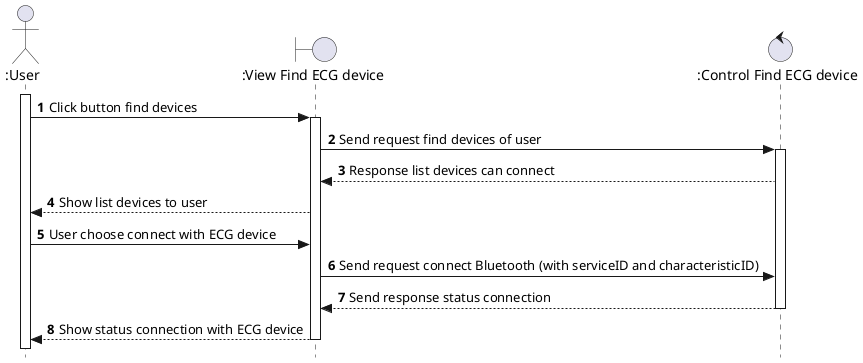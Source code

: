 @startuml

autonumber
actor ":User" as User
boundary ":View Find ECG device" as ClientApp
control ":Control Find ECG device" as Control

activate User
User -> ClientApp: Click button find devices
activate ClientApp
ClientApp -> Control: Send request find devices of user
activate Control
Control --> ClientApp: Response list devices can connect
ClientApp --> User: Show list devices to user

User -> ClientApp: User choose connect with ECG device
ClientApp -> Control: Send request connect Bluetooth (with serviceID and characteristicID)
Control --> ClientApp: Send response status connection
deactivate Control
ClientApp --> User: Show status connection with ECG device
deactivate ClientApp

skinparam style strictuml
@enduml
